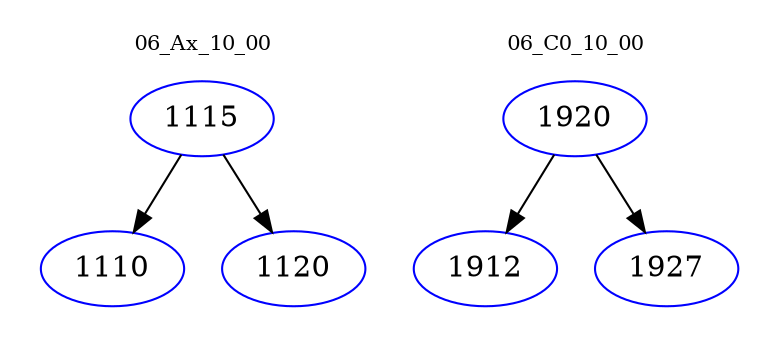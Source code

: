 digraph{
subgraph cluster_0 {
color = white
label = "06_Ax_10_00";
fontsize=10;
T0_1115 [label="1115", color="blue"]
T0_1115 -> T0_1110 [color="black"]
T0_1110 [label="1110", color="blue"]
T0_1115 -> T0_1120 [color="black"]
T0_1120 [label="1120", color="blue"]
}
subgraph cluster_1 {
color = white
label = "06_C0_10_00";
fontsize=10;
T1_1920 [label="1920", color="blue"]
T1_1920 -> T1_1912 [color="black"]
T1_1912 [label="1912", color="blue"]
T1_1920 -> T1_1927 [color="black"]
T1_1927 [label="1927", color="blue"]
}
}
